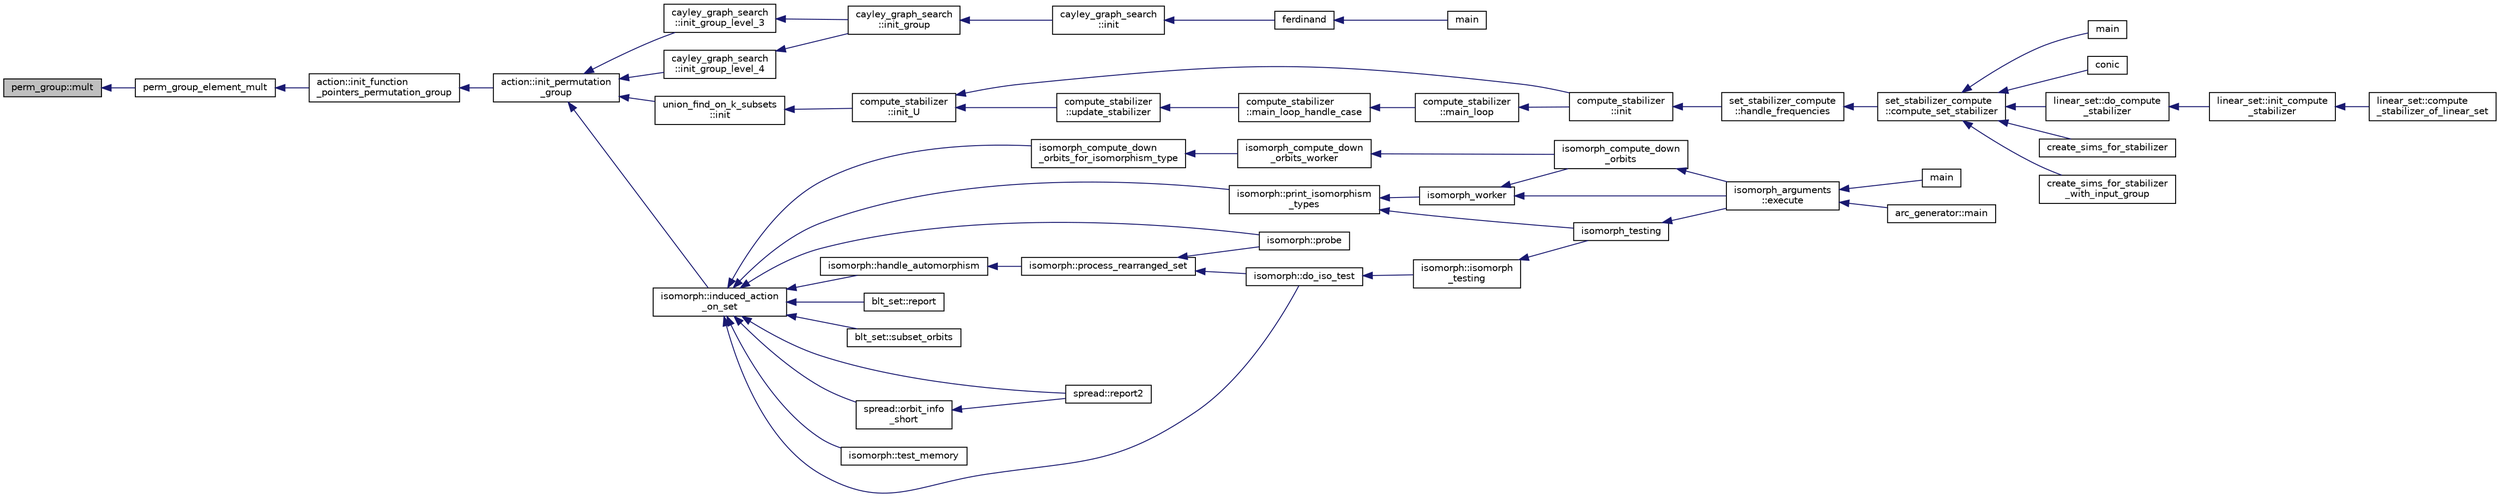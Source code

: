 digraph "perm_group::mult"
{
  edge [fontname="Helvetica",fontsize="10",labelfontname="Helvetica",labelfontsize="10"];
  node [fontname="Helvetica",fontsize="10",shape=record];
  rankdir="LR";
  Node577 [label="perm_group::mult",height=0.2,width=0.4,color="black", fillcolor="grey75", style="filled", fontcolor="black"];
  Node577 -> Node578 [dir="back",color="midnightblue",fontsize="10",style="solid",fontname="Helvetica"];
  Node578 [label="perm_group_element_mult",height=0.2,width=0.4,color="black", fillcolor="white", style="filled",URL="$df/d36/interface__perm__group_8_c.html#ab15b0c49289683127056f726011bc2ed"];
  Node578 -> Node579 [dir="back",color="midnightblue",fontsize="10",style="solid",fontname="Helvetica"];
  Node579 [label="action::init_function\l_pointers_permutation_group",height=0.2,width=0.4,color="black", fillcolor="white", style="filled",URL="$d2/d86/classaction.html#a8e6cd4aa446047edbebe7e0702dc1f17"];
  Node579 -> Node580 [dir="back",color="midnightblue",fontsize="10",style="solid",fontname="Helvetica"];
  Node580 [label="action::init_permutation\l_group",height=0.2,width=0.4,color="black", fillcolor="white", style="filled",URL="$d2/d86/classaction.html#a339bbfc596572ec88071c5f5e0ce3f41"];
  Node580 -> Node581 [dir="back",color="midnightblue",fontsize="10",style="solid",fontname="Helvetica"];
  Node581 [label="cayley_graph_search\l::init_group_level_3",height=0.2,width=0.4,color="black", fillcolor="white", style="filled",URL="$de/dae/classcayley__graph__search.html#a7c936e674e8ea64597fa37ae5aa71c71"];
  Node581 -> Node582 [dir="back",color="midnightblue",fontsize="10",style="solid",fontname="Helvetica"];
  Node582 [label="cayley_graph_search\l::init_group",height=0.2,width=0.4,color="black", fillcolor="white", style="filled",URL="$de/dae/classcayley__graph__search.html#adbce2e517a8ed979f53e8aeb043cf4ca"];
  Node582 -> Node583 [dir="back",color="midnightblue",fontsize="10",style="solid",fontname="Helvetica"];
  Node583 [label="cayley_graph_search\l::init",height=0.2,width=0.4,color="black", fillcolor="white", style="filled",URL="$de/dae/classcayley__graph__search.html#add9c6434abeaebac4a07bc03cb21672d"];
  Node583 -> Node584 [dir="back",color="midnightblue",fontsize="10",style="solid",fontname="Helvetica"];
  Node584 [label="ferdinand",height=0.2,width=0.4,color="black", fillcolor="white", style="filled",URL="$da/df3/ferdinand_8_c.html#a322b57727d23cf5a0932f11c30ea18d9"];
  Node584 -> Node585 [dir="back",color="midnightblue",fontsize="10",style="solid",fontname="Helvetica"];
  Node585 [label="main",height=0.2,width=0.4,color="black", fillcolor="white", style="filled",URL="$da/df3/ferdinand_8_c.html#a3c04138a5bfe5d72780bb7e82a18e627"];
  Node580 -> Node586 [dir="back",color="midnightblue",fontsize="10",style="solid",fontname="Helvetica"];
  Node586 [label="cayley_graph_search\l::init_group_level_4",height=0.2,width=0.4,color="black", fillcolor="white", style="filled",URL="$de/dae/classcayley__graph__search.html#a6593f90cd91bea8c23fe71acca05655e"];
  Node586 -> Node582 [dir="back",color="midnightblue",fontsize="10",style="solid",fontname="Helvetica"];
  Node580 -> Node587 [dir="back",color="midnightblue",fontsize="10",style="solid",fontname="Helvetica"];
  Node587 [label="union_find_on_k_subsets\l::init",height=0.2,width=0.4,color="black", fillcolor="white", style="filled",URL="$d3/d1b/classunion__find__on__k__subsets.html#aad0de310a8e8df1ff78ee2eaf3ec1e54"];
  Node587 -> Node588 [dir="back",color="midnightblue",fontsize="10",style="solid",fontname="Helvetica"];
  Node588 [label="compute_stabilizer\l::init_U",height=0.2,width=0.4,color="black", fillcolor="white", style="filled",URL="$d8/d30/classcompute__stabilizer.html#a00de428b9934e9a55157eff6c43d64d0"];
  Node588 -> Node589 [dir="back",color="midnightblue",fontsize="10",style="solid",fontname="Helvetica"];
  Node589 [label="compute_stabilizer\l::init",height=0.2,width=0.4,color="black", fillcolor="white", style="filled",URL="$d8/d30/classcompute__stabilizer.html#a36a1729430f317a65559220a8206a7d7"];
  Node589 -> Node590 [dir="back",color="midnightblue",fontsize="10",style="solid",fontname="Helvetica"];
  Node590 [label="set_stabilizer_compute\l::handle_frequencies",height=0.2,width=0.4,color="black", fillcolor="white", style="filled",URL="$d8/dc6/classset__stabilizer__compute.html#a247c31bc3f19f22dadbfd7607cbaaa78"];
  Node590 -> Node591 [dir="back",color="midnightblue",fontsize="10",style="solid",fontname="Helvetica"];
  Node591 [label="set_stabilizer_compute\l::compute_set_stabilizer",height=0.2,width=0.4,color="black", fillcolor="white", style="filled",URL="$d8/dc6/classset__stabilizer__compute.html#ad4f92074322e98c7cd0ed5d4f8486b76"];
  Node591 -> Node592 [dir="back",color="midnightblue",fontsize="10",style="solid",fontname="Helvetica"];
  Node592 [label="main",height=0.2,width=0.4,color="black", fillcolor="white", style="filled",URL="$db/d67/test__hyperoval_8_c.html#a3c04138a5bfe5d72780bb7e82a18e627"];
  Node591 -> Node593 [dir="back",color="midnightblue",fontsize="10",style="solid",fontname="Helvetica"];
  Node593 [label="conic",height=0.2,width=0.4,color="black", fillcolor="white", style="filled",URL="$d4/de8/conic_8_c.html#a96def9474b981a9d5831a9b48d85d652"];
  Node591 -> Node594 [dir="back",color="midnightblue",fontsize="10",style="solid",fontname="Helvetica"];
  Node594 [label="linear_set::do_compute\l_stabilizer",height=0.2,width=0.4,color="black", fillcolor="white", style="filled",URL="$dd/d86/classlinear__set.html#ae8f58ded28fb5370f4459cca42b7463b"];
  Node594 -> Node595 [dir="back",color="midnightblue",fontsize="10",style="solid",fontname="Helvetica"];
  Node595 [label="linear_set::init_compute\l_stabilizer",height=0.2,width=0.4,color="black", fillcolor="white", style="filled",URL="$dd/d86/classlinear__set.html#a0cc3eaec1896fdc977b62e94623b055b"];
  Node595 -> Node596 [dir="back",color="midnightblue",fontsize="10",style="solid",fontname="Helvetica"];
  Node596 [label="linear_set::compute\l_stabilizer_of_linear_set",height=0.2,width=0.4,color="black", fillcolor="white", style="filled",URL="$dd/d86/classlinear__set.html#a098a133edfbaae0fd347a69c50bdbee2"];
  Node591 -> Node597 [dir="back",color="midnightblue",fontsize="10",style="solid",fontname="Helvetica"];
  Node597 [label="create_sims_for_stabilizer",height=0.2,width=0.4,color="black", fillcolor="white", style="filled",URL="$d0/d76/tl__algebra__and__number__theory_8h.html#af2c67d225072549409be710ac3cd30f8"];
  Node591 -> Node598 [dir="back",color="midnightblue",fontsize="10",style="solid",fontname="Helvetica"];
  Node598 [label="create_sims_for_stabilizer\l_with_input_group",height=0.2,width=0.4,color="black", fillcolor="white", style="filled",URL="$d0/d76/tl__algebra__and__number__theory_8h.html#af5482567a8d6ba5c2fe593bf6f7f9a0f"];
  Node588 -> Node599 [dir="back",color="midnightblue",fontsize="10",style="solid",fontname="Helvetica"];
  Node599 [label="compute_stabilizer\l::update_stabilizer",height=0.2,width=0.4,color="black", fillcolor="white", style="filled",URL="$d8/d30/classcompute__stabilizer.html#a9d7978a6326dc7f0935f557f0828ed8e"];
  Node599 -> Node600 [dir="back",color="midnightblue",fontsize="10",style="solid",fontname="Helvetica"];
  Node600 [label="compute_stabilizer\l::main_loop_handle_case",height=0.2,width=0.4,color="black", fillcolor="white", style="filled",URL="$d8/d30/classcompute__stabilizer.html#a040fb5c6ad50133c5a16a35ed5b2ecc4"];
  Node600 -> Node601 [dir="back",color="midnightblue",fontsize="10",style="solid",fontname="Helvetica"];
  Node601 [label="compute_stabilizer\l::main_loop",height=0.2,width=0.4,color="black", fillcolor="white", style="filled",URL="$d8/d30/classcompute__stabilizer.html#ae8615a28e0494704450689b6ea0b7ca2"];
  Node601 -> Node589 [dir="back",color="midnightblue",fontsize="10",style="solid",fontname="Helvetica"];
  Node580 -> Node602 [dir="back",color="midnightblue",fontsize="10",style="solid",fontname="Helvetica"];
  Node602 [label="isomorph::induced_action\l_on_set",height=0.2,width=0.4,color="black", fillcolor="white", style="filled",URL="$d3/d5f/classisomorph.html#a66a62f79a0f877b889ec5bd0c79392f1"];
  Node602 -> Node603 [dir="back",color="midnightblue",fontsize="10",style="solid",fontname="Helvetica"];
  Node603 [label="blt_set::report",height=0.2,width=0.4,color="black", fillcolor="white", style="filled",URL="$d1/d3d/classblt__set.html#a6b19f88bd2b92ebfba7e7c362eb9065c"];
  Node602 -> Node604 [dir="back",color="midnightblue",fontsize="10",style="solid",fontname="Helvetica"];
  Node604 [label="blt_set::subset_orbits",height=0.2,width=0.4,color="black", fillcolor="white", style="filled",URL="$d1/d3d/classblt__set.html#af8f79fc4346244acfa0e2c2d23c36993"];
  Node602 -> Node605 [dir="back",color="midnightblue",fontsize="10",style="solid",fontname="Helvetica"];
  Node605 [label="spread::report2",height=0.2,width=0.4,color="black", fillcolor="white", style="filled",URL="$da/dc1/classspread.html#a543a79e4e7306af291584f53dacbfdd8"];
  Node602 -> Node606 [dir="back",color="midnightblue",fontsize="10",style="solid",fontname="Helvetica"];
  Node606 [label="spread::orbit_info\l_short",height=0.2,width=0.4,color="black", fillcolor="white", style="filled",URL="$da/dc1/classspread.html#a24795f879a815d7e4480a72395711aef"];
  Node606 -> Node605 [dir="back",color="midnightblue",fontsize="10",style="solid",fontname="Helvetica"];
  Node602 -> Node607 [dir="back",color="midnightblue",fontsize="10",style="solid",fontname="Helvetica"];
  Node607 [label="isomorph::test_memory",height=0.2,width=0.4,color="black", fillcolor="white", style="filled",URL="$d3/d5f/classisomorph.html#a27877043c77db8e85e8fa7d5c43845b0"];
  Node602 -> Node608 [dir="back",color="midnightblue",fontsize="10",style="solid",fontname="Helvetica"];
  Node608 [label="isomorph::print_isomorphism\l_types",height=0.2,width=0.4,color="black", fillcolor="white", style="filled",URL="$d3/d5f/classisomorph.html#abbcd12f6434585951a5532d0b2467a00"];
  Node608 -> Node609 [dir="back",color="midnightblue",fontsize="10",style="solid",fontname="Helvetica"];
  Node609 [label="isomorph_testing",height=0.2,width=0.4,color="black", fillcolor="white", style="filled",URL="$d4/d7e/isomorph__global_8_c.html#a5a73cbe9f89c4727f086482ee2d238f9"];
  Node609 -> Node610 [dir="back",color="midnightblue",fontsize="10",style="solid",fontname="Helvetica"];
  Node610 [label="isomorph_arguments\l::execute",height=0.2,width=0.4,color="black", fillcolor="white", style="filled",URL="$d5/de4/classisomorph__arguments.html#aa85e472d14906abdd5672dc66027583e"];
  Node610 -> Node611 [dir="back",color="midnightblue",fontsize="10",style="solid",fontname="Helvetica"];
  Node611 [label="main",height=0.2,width=0.4,color="black", fillcolor="white", style="filled",URL="$d1/d5e/blt__main_8_c.html#a217dbf8b442f20279ea00b898af96f52"];
  Node610 -> Node612 [dir="back",color="midnightblue",fontsize="10",style="solid",fontname="Helvetica"];
  Node612 [label="arc_generator::main",height=0.2,width=0.4,color="black", fillcolor="white", style="filled",URL="$d4/d21/classarc__generator.html#ad80140b51b165dad1fe6ab232be7829a"];
  Node608 -> Node613 [dir="back",color="midnightblue",fontsize="10",style="solid",fontname="Helvetica"];
  Node613 [label="isomorph_worker",height=0.2,width=0.4,color="black", fillcolor="white", style="filled",URL="$d4/d7e/isomorph__global_8_c.html#ace3bb6ec719b02a35534309d4d3fe99a"];
  Node613 -> Node610 [dir="back",color="midnightblue",fontsize="10",style="solid",fontname="Helvetica"];
  Node613 -> Node614 [dir="back",color="midnightblue",fontsize="10",style="solid",fontname="Helvetica"];
  Node614 [label="isomorph_compute_down\l_orbits",height=0.2,width=0.4,color="black", fillcolor="white", style="filled",URL="$d4/d7e/isomorph__global_8_c.html#a3613cea19158edd30958c4edecd97d53"];
  Node614 -> Node610 [dir="back",color="midnightblue",fontsize="10",style="solid",fontname="Helvetica"];
  Node602 -> Node615 [dir="back",color="midnightblue",fontsize="10",style="solid",fontname="Helvetica"];
  Node615 [label="isomorph_compute_down\l_orbits_for_isomorphism_type",height=0.2,width=0.4,color="black", fillcolor="white", style="filled",URL="$d4/d7e/isomorph__global_8_c.html#a13519b3a5d3b5ceb26b4bec6736b0086"];
  Node615 -> Node616 [dir="back",color="midnightblue",fontsize="10",style="solid",fontname="Helvetica"];
  Node616 [label="isomorph_compute_down\l_orbits_worker",height=0.2,width=0.4,color="black", fillcolor="white", style="filled",URL="$d4/d7e/isomorph__global_8_c.html#a4edf4a833ce5638a3d58cfae1c702b37"];
  Node616 -> Node614 [dir="back",color="midnightblue",fontsize="10",style="solid",fontname="Helvetica"];
  Node602 -> Node617 [dir="back",color="midnightblue",fontsize="10",style="solid",fontname="Helvetica"];
  Node617 [label="isomorph::probe",height=0.2,width=0.4,color="black", fillcolor="white", style="filled",URL="$d3/d5f/classisomorph.html#a9cb6fed7b6ac639d886b117a1f454441"];
  Node602 -> Node618 [dir="back",color="midnightblue",fontsize="10",style="solid",fontname="Helvetica"];
  Node618 [label="isomorph::do_iso_test",height=0.2,width=0.4,color="black", fillcolor="white", style="filled",URL="$d3/d5f/classisomorph.html#a51fc3bf5cc3a99282a489b2df37ee24e"];
  Node618 -> Node619 [dir="back",color="midnightblue",fontsize="10",style="solid",fontname="Helvetica"];
  Node619 [label="isomorph::isomorph\l_testing",height=0.2,width=0.4,color="black", fillcolor="white", style="filled",URL="$d3/d5f/classisomorph.html#ad7945ec94ba0ba16953482edfaa4da6e"];
  Node619 -> Node609 [dir="back",color="midnightblue",fontsize="10",style="solid",fontname="Helvetica"];
  Node602 -> Node620 [dir="back",color="midnightblue",fontsize="10",style="solid",fontname="Helvetica"];
  Node620 [label="isomorph::handle_automorphism",height=0.2,width=0.4,color="black", fillcolor="white", style="filled",URL="$d3/d5f/classisomorph.html#a95e0ae39f992234f7cbeb6f1d57d82df"];
  Node620 -> Node621 [dir="back",color="midnightblue",fontsize="10",style="solid",fontname="Helvetica"];
  Node621 [label="isomorph::process_rearranged_set",height=0.2,width=0.4,color="black", fillcolor="white", style="filled",URL="$d3/d5f/classisomorph.html#a7767fd5f1da6dfd7f93810be99ba4ab6"];
  Node621 -> Node617 [dir="back",color="midnightblue",fontsize="10",style="solid",fontname="Helvetica"];
  Node621 -> Node618 [dir="back",color="midnightblue",fontsize="10",style="solid",fontname="Helvetica"];
}
